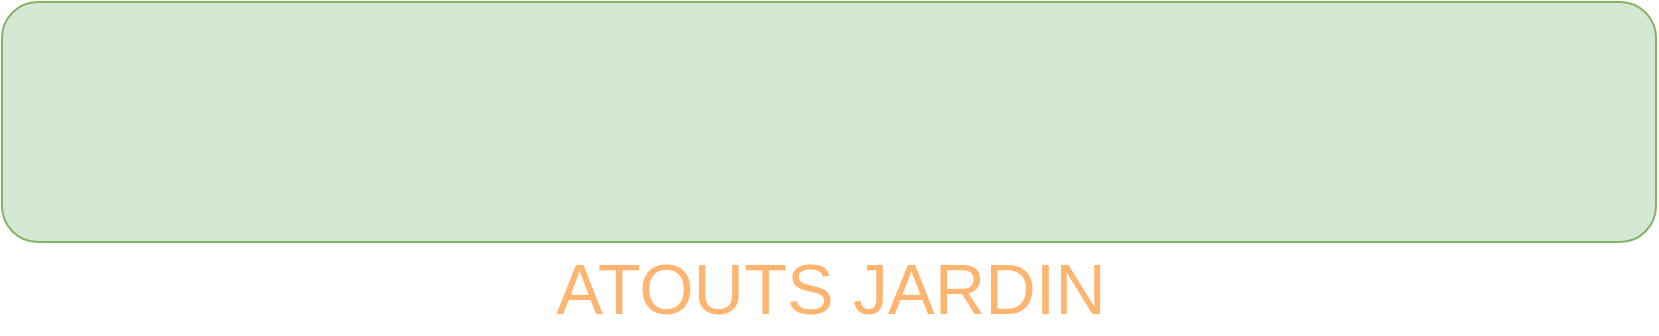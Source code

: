 <mxfile version="14.1.9" type="github"><diagram id="0JuKb1OfAPteE1i-84Ho" name="Page-1"><mxGraphModel dx="1422" dy="794" grid="0" gridSize="10" guides="1" tooltips="1" connect="1" arrows="1" fold="1" page="1" pageScale="1" pageWidth="827" pageHeight="1169" math="0" shadow="0"><root><mxCell id="0"/><mxCell id="1" parent="0"/><mxCell id="YUrn4NPPcscN2QtjHniL-1" value="" style="rounded=1;whiteSpace=wrap;html=1;fillColor=#d5e8d4;strokeColor=#82b366;" vertex="1" parent="1"><mxGeometry width="827" height="120" as="geometry"/></mxCell><mxCell id="YUrn4NPPcscN2QtjHniL-5" value="&lt;font style=&quot;vertical-align: inherit; font-size: 35px;&quot;&gt;&lt;font style=&quot;vertical-align: inherit; font-size: 35px;&quot;&gt;ATOUTS JARDIN&lt;br style=&quot;font-size: 35px;&quot;&gt;&lt;/font&gt;&lt;/font&gt;" style="text;html=1;align=center;verticalAlign=middle;resizable=0;points=[];autosize=1;fontSize=35;fontColor=#FFB570;" vertex="1" parent="1"><mxGeometry x="271" y="120" width="285" height="46" as="geometry"/></mxCell></root></mxGraphModel></diagram></mxfile>